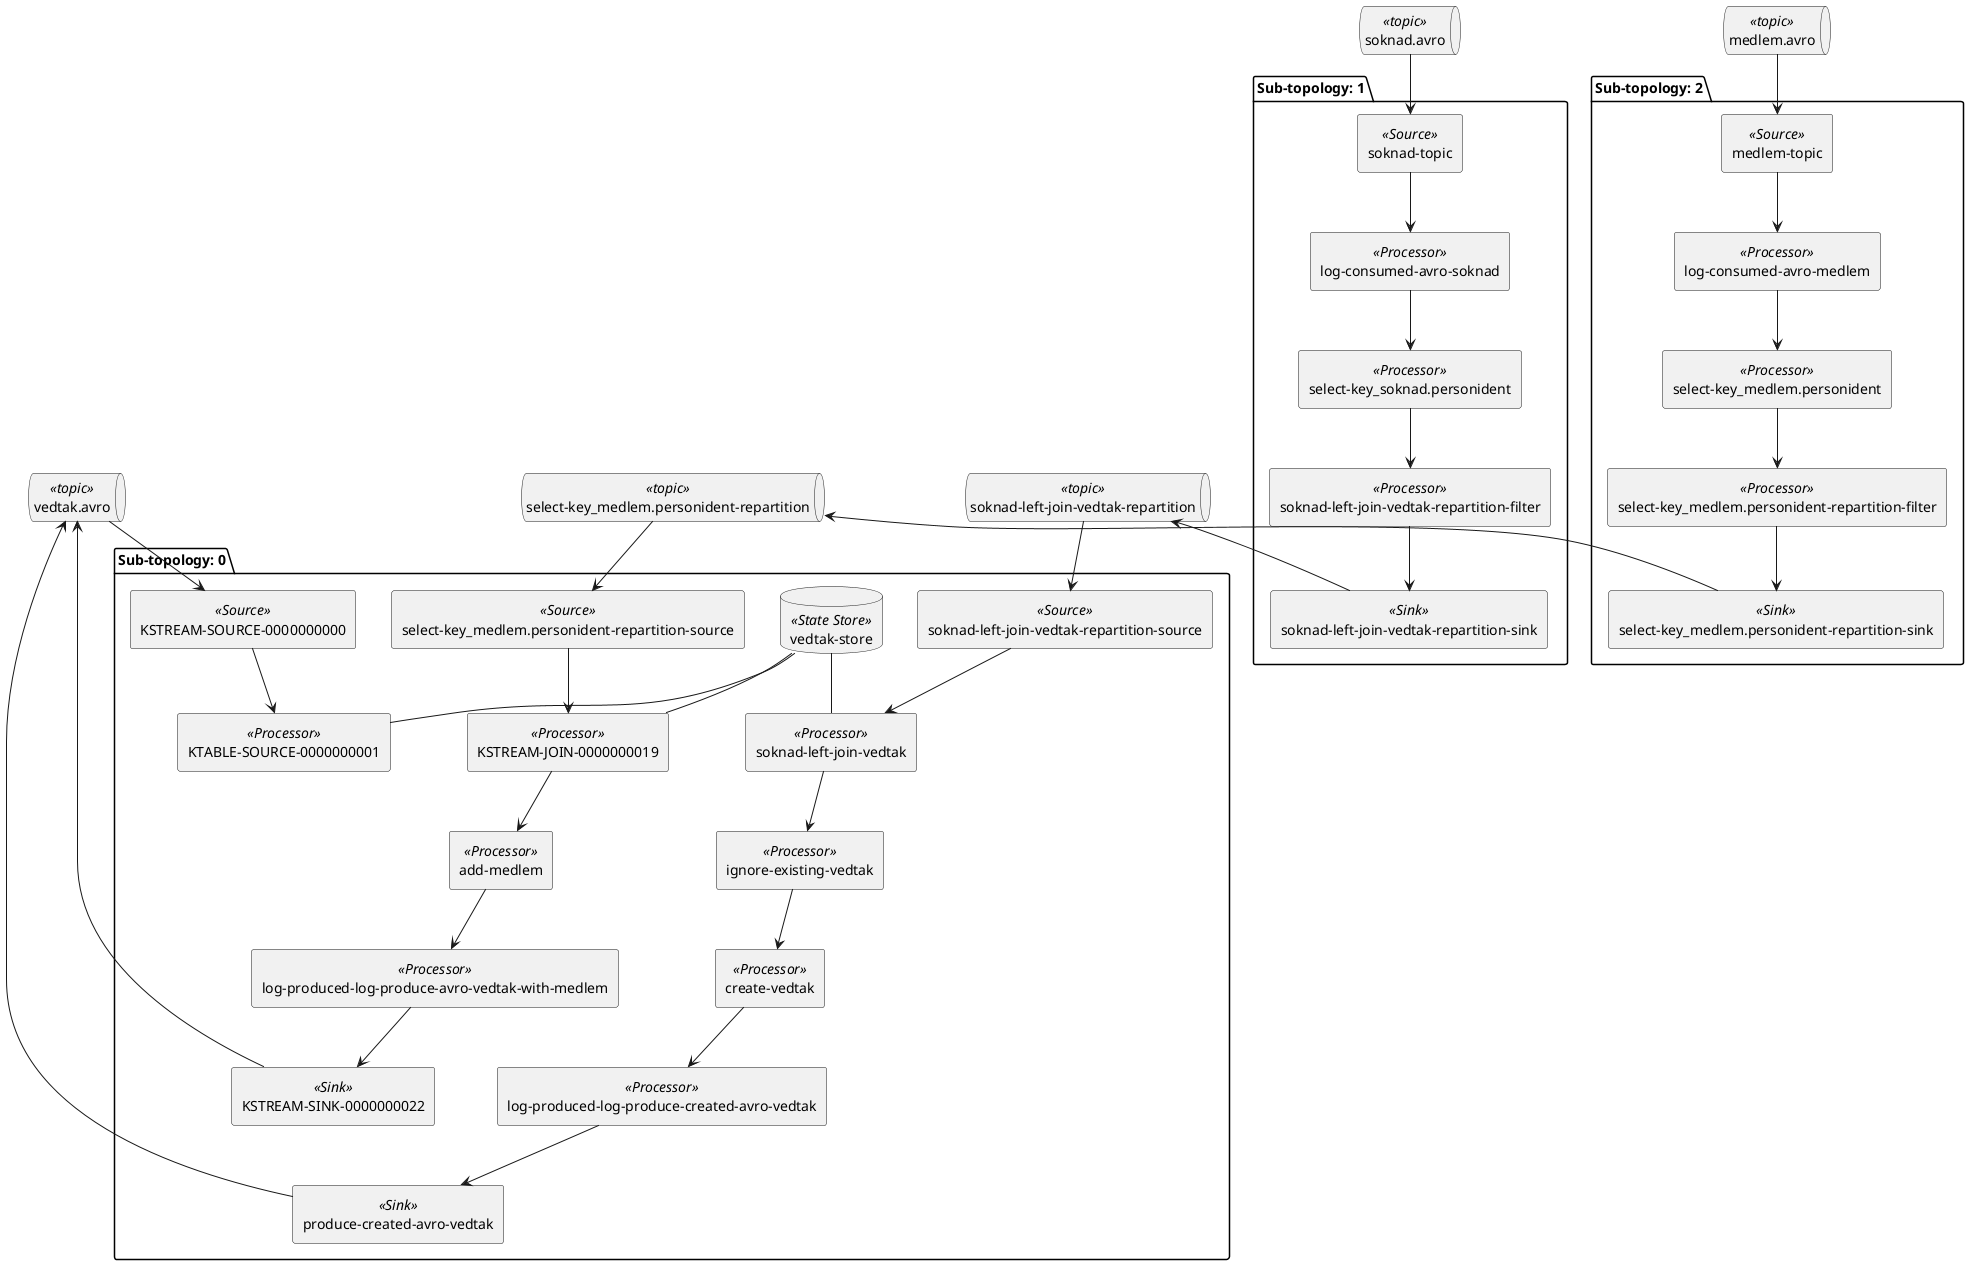 ```plantuml
@startuml
queue "vedtak.avro" <<topic>> as vedtak_avro
queue "soknad-left-join-vedtak-repartition" <<topic>> as soknad_left_join_vedtak_repartition
queue "select-key_medlem.personident-repartition" <<topic>> as select_key_medlem_personident_repartition
queue "soknad.avro" <<topic>> as soknad_avro
queue "medlem.avro" <<topic>> as medlem_avro
package "Sub-topology: 0" {
	database "vedtak-store" <<State Store>> as vedtak_store
	agent "soknad-left-join-vedtak-repartition-source" <<Source>> as soknad_left_join_vedtak_repartition_source
	agent "select-key_medlem.personident-repartition-source" <<Source>> as select_key_medlem_personident_repartition_source
	agent "soknad-left-join-vedtak" <<Processor>> as soknad_left_join_vedtak
	agent "KSTREAM-JOIN-0000000019" <<Processor>> as KSTREAM_JOIN_0000000019
	agent "ignore-existing-vedtak" <<Processor>> as ignore_existing_vedtak
	agent "add-medlem" <<Processor>> as add_medlem
	agent "create-vedtak" <<Processor>> as create_vedtak
	agent "KSTREAM-SOURCE-0000000000" <<Source>> as KSTREAM_SOURCE_0000000000
	agent "log-produced-log-produce-avro-vedtak-with-medlem" <<Processor>> as log_produced_log_produce_avro_vedtak_with_medlem
	agent "log-produced-log-produce-created-avro-vedtak" <<Processor>> as log_produced_log_produce_created_avro_vedtak
	agent "KSTREAM-SINK-0000000022" <<Sink>> as KSTREAM_SINK_0000000022
	agent "KTABLE-SOURCE-0000000001" <<Processor>> as KTABLE_SOURCE_0000000001
	agent "produce-created-avro-vedtak" <<Sink>> as produce_created_avro_vedtak
	soknad_left_join_vedtak_repartition --> soknad_left_join_vedtak_repartition_source
	select_key_medlem_personident_repartition --> select_key_medlem_personident_repartition_source
	vedtak_store -- soknad_left_join_vedtak
	vedtak_store -- KSTREAM_JOIN_0000000019
	vedtak_avro --> KSTREAM_SOURCE_0000000000
	vedtak_avro <-- KSTREAM_SINK_0000000022
	vedtak_store -- KTABLE_SOURCE_0000000001
	vedtak_avro <-- produce_created_avro_vedtak
	soknad_left_join_vedtak_repartition_source --> soknad_left_join_vedtak
	select_key_medlem_personident_repartition_source --> KSTREAM_JOIN_0000000019
	soknad_left_join_vedtak --> ignore_existing_vedtak
	KSTREAM_JOIN_0000000019 --> add_medlem
	ignore_existing_vedtak --> create_vedtak
	add_medlem --> log_produced_log_produce_avro_vedtak_with_medlem
	create_vedtak --> log_produced_log_produce_created_avro_vedtak
	KSTREAM_SOURCE_0000000000 --> KTABLE_SOURCE_0000000001
	log_produced_log_produce_avro_vedtak_with_medlem --> KSTREAM_SINK_0000000022
	log_produced_log_produce_created_avro_vedtak --> produce_created_avro_vedtak
}
package "Sub-topology: 1" {
	agent "soknad-topic" <<Source>> as soknad_topic
	agent "log-consumed-avro-soknad" <<Processor>> as log_consumed_avro_soknad
	agent "select-key_soknad.personident" <<Processor>> as select_key_soknad_personident
	agent "soknad-left-join-vedtak-repartition-filter" <<Processor>> as soknad_left_join_vedtak_repartition_filter
	agent "soknad-left-join-vedtak-repartition-sink" <<Sink>> as soknad_left_join_vedtak_repartition_sink
	soknad_avro --> soknad_topic
	soknad_left_join_vedtak_repartition <-- soknad_left_join_vedtak_repartition_sink
	soknad_topic --> log_consumed_avro_soknad
	log_consumed_avro_soknad --> select_key_soknad_personident
	select_key_soknad_personident --> soknad_left_join_vedtak_repartition_filter
	soknad_left_join_vedtak_repartition_filter --> soknad_left_join_vedtak_repartition_sink
}
package "Sub-topology: 2" {
	agent "medlem-topic" <<Source>> as medlem_topic
	agent "log-consumed-avro-medlem" <<Processor>> as log_consumed_avro_medlem
	agent "select-key_medlem.personident" <<Processor>> as select_key_medlem_personident
	agent "select-key_medlem.personident-repartition-filter" <<Processor>> as select_key_medlem_personident_repartition_filter
	agent "select-key_medlem.personident-repartition-sink" <<Sink>> as select_key_medlem_personident_repartition_sink
	medlem_avro --> medlem_topic
	select_key_medlem_personident_repartition <-- select_key_medlem_personident_repartition_sink
	medlem_topic --> log_consumed_avro_medlem
	log_consumed_avro_medlem --> select_key_medlem_personident
	select_key_medlem_personident --> select_key_medlem_personident_repartition_filter
	select_key_medlem_personident_repartition_filter --> select_key_medlem_personident_repartition_sink
}
@enduml
```